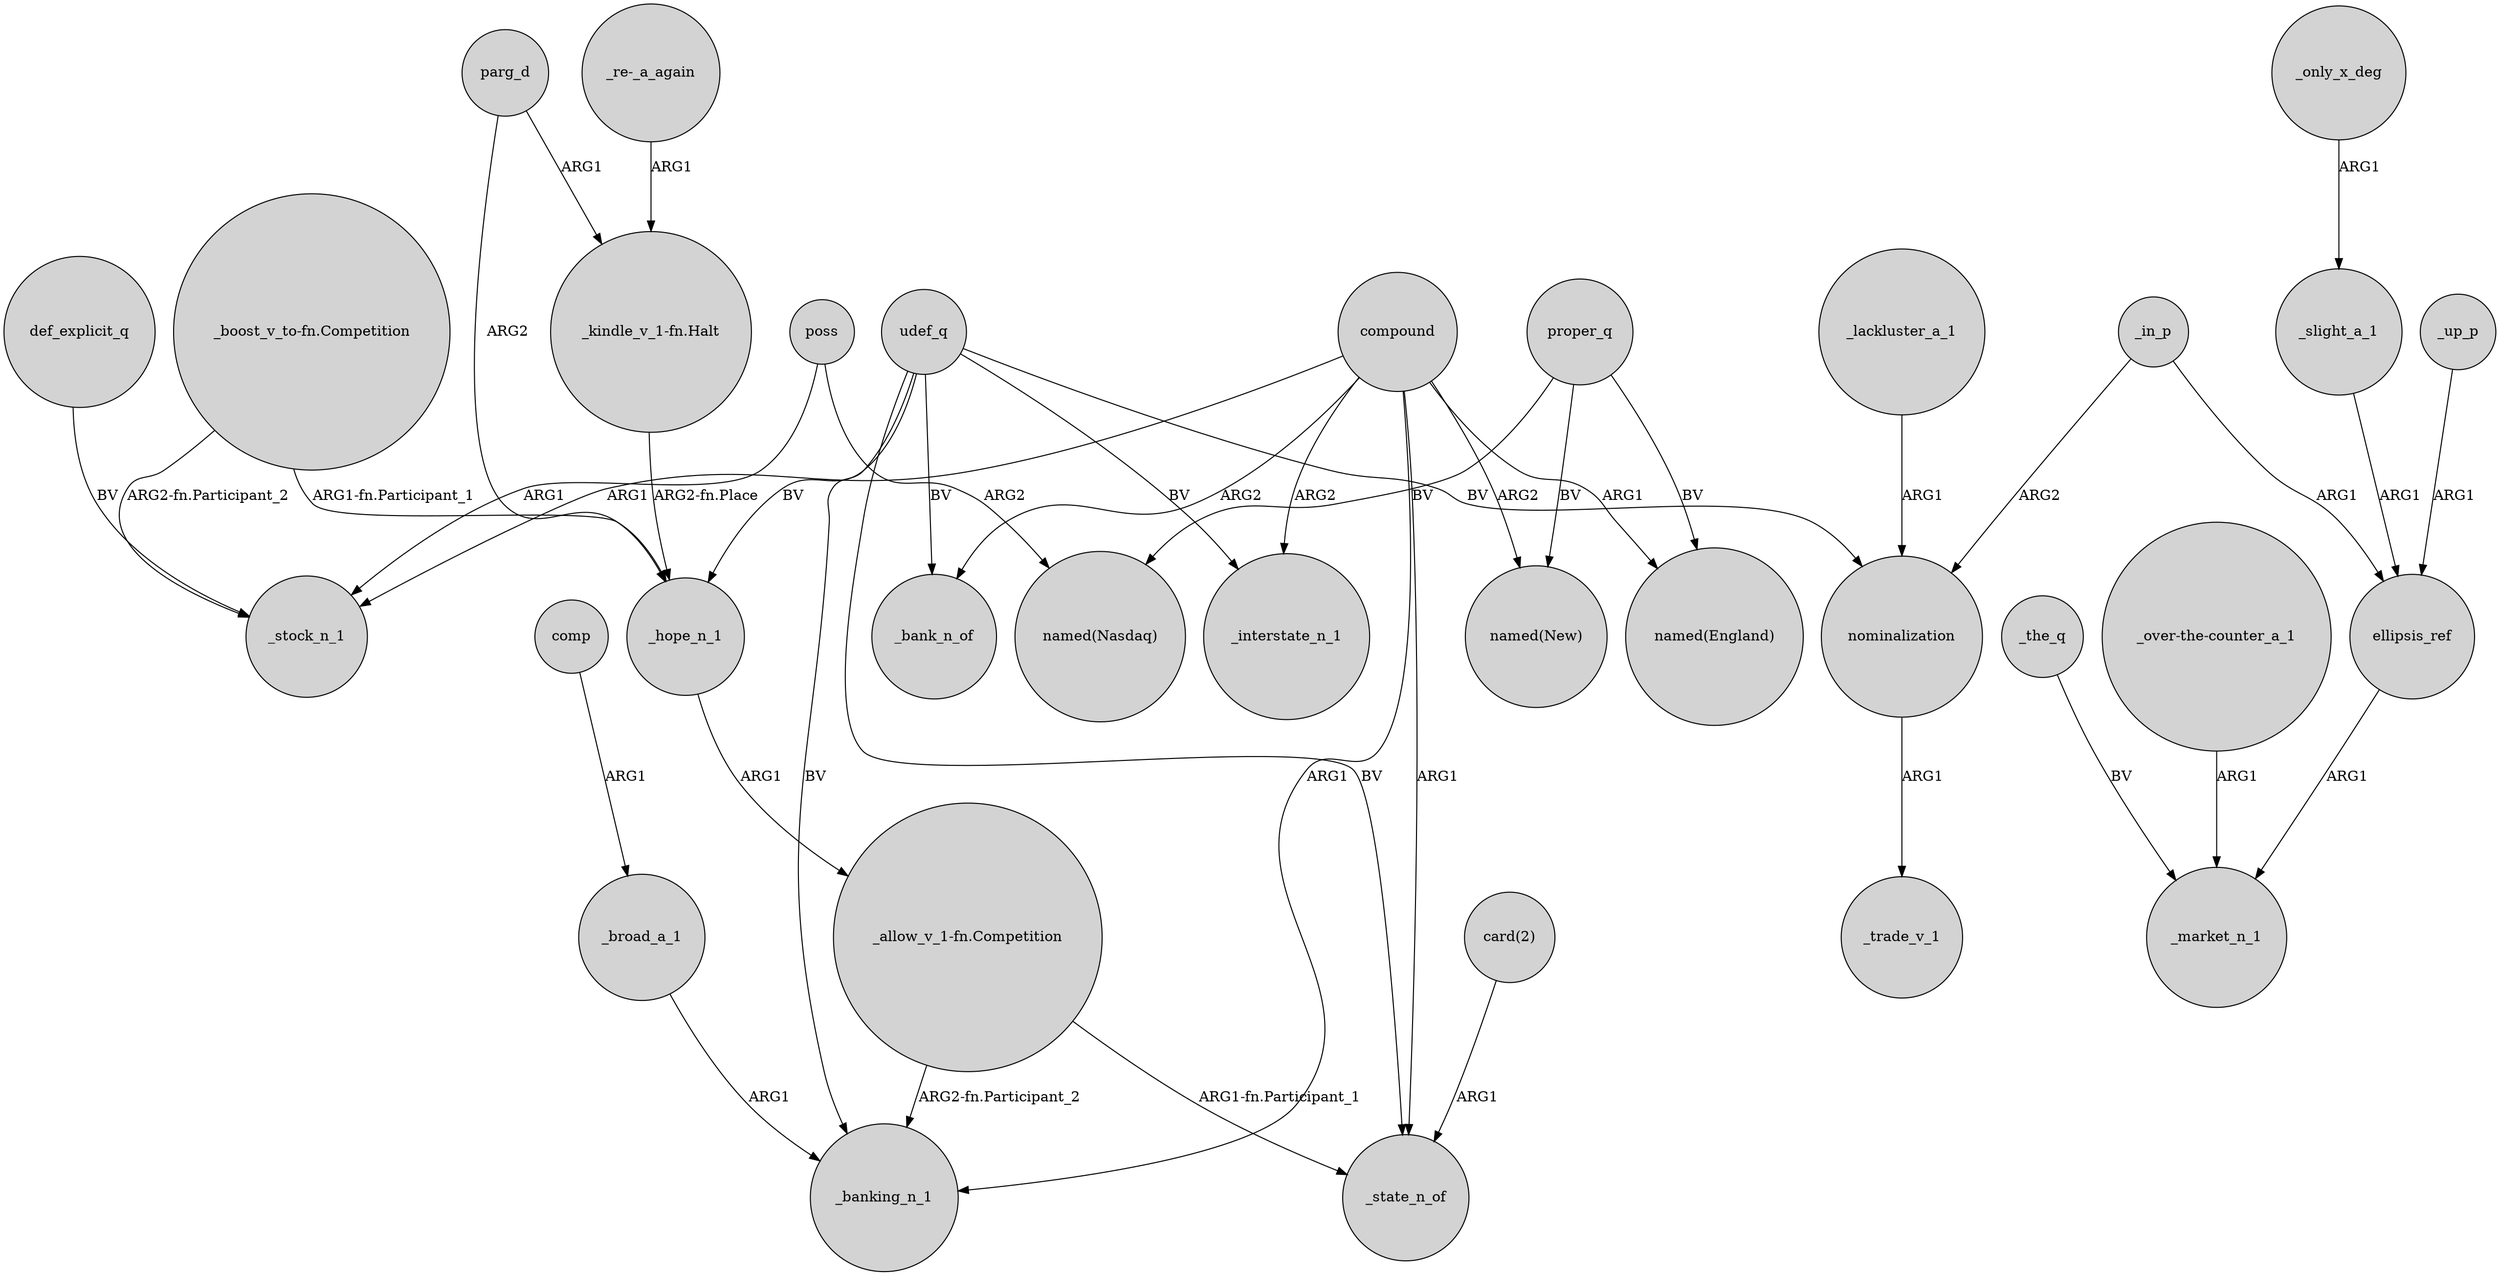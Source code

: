 digraph {
	node [shape=circle style=filled]
	udef_q -> _bank_n_of [label=BV]
	"_boost_v_to-fn.Competition" -> _stock_n_1 [label="ARG2-fn.Participant_2"]
	"_re-_a_again" -> "_kindle_v_1-fn.Halt" [label=ARG1]
	udef_q -> _hope_n_1 [label=BV]
	compound -> _banking_n_1 [label=ARG1]
	comp -> _broad_a_1 [label=ARG1]
	"_allow_v_1-fn.Competition" -> _banking_n_1 [label="ARG2-fn.Participant_2"]
	"card(2)" -> _state_n_of [label=ARG1]
	nominalization -> _trade_v_1 [label=ARG1]
	poss -> "named(Nasdaq)" [label=ARG2]
	"_boost_v_to-fn.Competition" -> _hope_n_1 [label="ARG1-fn.Participant_1"]
	compound -> _stock_n_1 [label=ARG1]
	udef_q -> _banking_n_1 [label=BV]
	ellipsis_ref -> _market_n_1 [label=ARG1]
	_hope_n_1 -> "_allow_v_1-fn.Competition" [label=ARG1]
	_in_p -> nominalization [label=ARG2]
	udef_q -> _interstate_n_1 [label=BV]
	compound -> _interstate_n_1 [label=ARG2]
	"_allow_v_1-fn.Competition" -> _state_n_of [label="ARG1-fn.Participant_1"]
	proper_q -> "named(Nasdaq)" [label=BV]
	compound -> "named(England)" [label=ARG1]
	proper_q -> "named(New)" [label=BV]
	parg_d -> _hope_n_1 [label=ARG2]
	udef_q -> _state_n_of [label=BV]
	_slight_a_1 -> ellipsis_ref [label=ARG1]
	udef_q -> nominalization [label=BV]
	poss -> _stock_n_1 [label=ARG1]
	compound -> _state_n_of [label=ARG1]
	_the_q -> _market_n_1 [label=BV]
	compound -> "named(New)" [label=ARG2]
	"_over-the-counter_a_1" -> _market_n_1 [label=ARG1]
	_broad_a_1 -> _banking_n_1 [label=ARG1]
	_only_x_deg -> _slight_a_1 [label=ARG1]
	_lackluster_a_1 -> nominalization [label=ARG1]
	proper_q -> "named(England)" [label=BV]
	"_kindle_v_1-fn.Halt" -> _hope_n_1 [label="ARG2-fn.Place"]
	_in_p -> ellipsis_ref [label=ARG1]
	_up_p -> ellipsis_ref [label=ARG1]
	compound -> _bank_n_of [label=ARG2]
	parg_d -> "_kindle_v_1-fn.Halt" [label=ARG1]
	def_explicit_q -> _stock_n_1 [label=BV]
}
